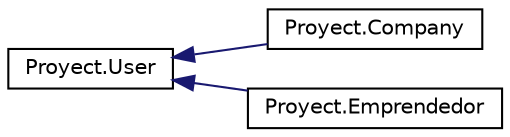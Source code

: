 digraph "Graphical Class Hierarchy"
{
 // INTERACTIVE_SVG=YES
 // LATEX_PDF_SIZE
  edge [fontname="Helvetica",fontsize="10",labelfontname="Helvetica",labelfontsize="10"];
  node [fontname="Helvetica",fontsize="10",shape=record];
  rankdir="LR";
  Node0 [label="Proyect.User",height=0.2,width=0.4,color="black", fillcolor="white", style="filled",URL="$classProyect_1_1User.html",tooltip="Superclase user de Emprendedor y Company (quienes estan en una relaciontaxonomica con esta clase)."];
  Node0 -> Node1 [dir="back",color="midnightblue",fontsize="10",style="solid",fontname="Helvetica"];
  Node1 [label="Proyect.Company",height=0.2,width=0.4,color="black", fillcolor="white", style="filled",URL="$classProyect_1_1Company.html",tooltip="Esta clase representa la compania y hereda de user (cumple con el principio ISP, porque no depende de..."];
  Node0 -> Node2 [dir="back",color="midnightblue",fontsize="10",style="solid",fontname="Helvetica"];
  Node2 [label="Proyect.Emprendedor",height=0.2,width=0.4,color="black", fillcolor="white", style="filled",URL="$classProyect_1_1Emprendedor.html",tooltip="Esta clase representa un Emprendedor, hereda de user (Tienen relaciontaxonomica)."];
}
